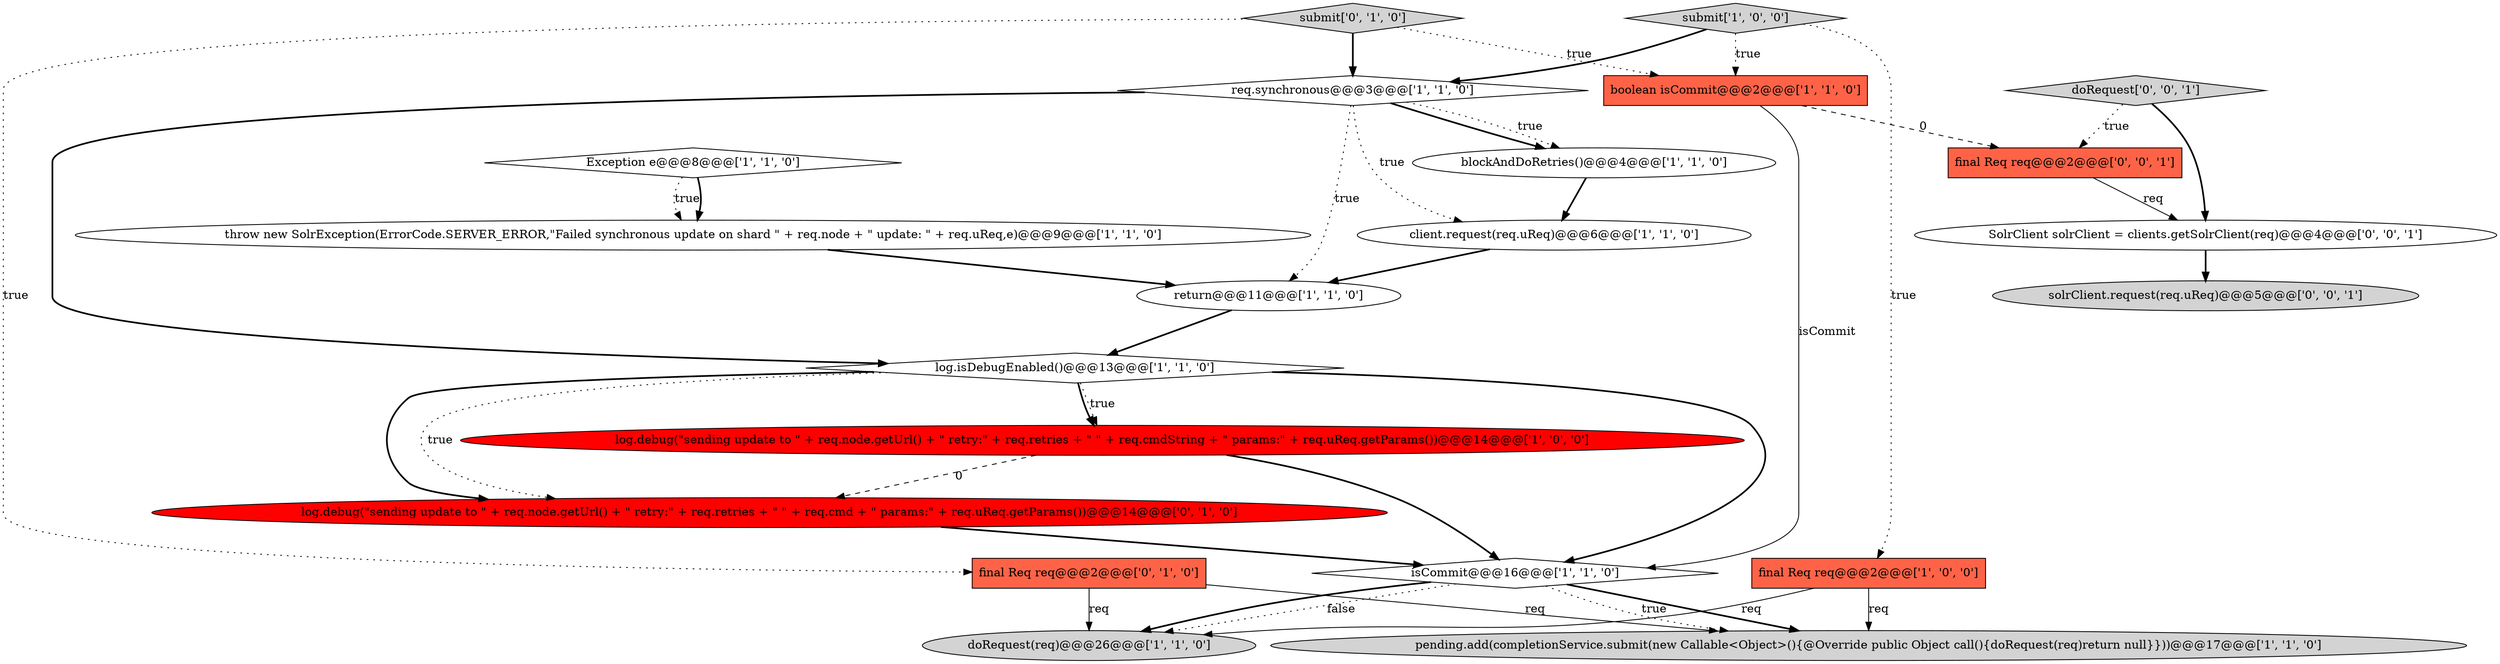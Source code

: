 digraph {
8 [style = filled, label = "blockAndDoRetries()@@@4@@@['1', '1', '0']", fillcolor = white, shape = ellipse image = "AAA0AAABBB1BBB"];
18 [style = filled, label = "doRequest['0', '0', '1']", fillcolor = lightgray, shape = diamond image = "AAA0AAABBB3BBB"];
11 [style = filled, label = "isCommit@@@16@@@['1', '1', '0']", fillcolor = white, shape = diamond image = "AAA0AAABBB1BBB"];
19 [style = filled, label = "SolrClient solrClient = clients.getSolrClient(req)@@@4@@@['0', '0', '1']", fillcolor = white, shape = ellipse image = "AAA0AAABBB3BBB"];
15 [style = filled, label = "log.debug(\"sending update to \" + req.node.getUrl() + \" retry:\" + req.retries + \" \" + req.cmd + \" params:\" + req.uReq.getParams())@@@14@@@['0', '1', '0']", fillcolor = red, shape = ellipse image = "AAA1AAABBB2BBB"];
1 [style = filled, label = "req.synchronous@@@3@@@['1', '1', '0']", fillcolor = white, shape = diamond image = "AAA0AAABBB1BBB"];
9 [style = filled, label = "client.request(req.uReq)@@@6@@@['1', '1', '0']", fillcolor = white, shape = ellipse image = "AAA0AAABBB1BBB"];
2 [style = filled, label = "doRequest(req)@@@26@@@['1', '1', '0']", fillcolor = lightgray, shape = ellipse image = "AAA0AAABBB1BBB"];
16 [style = filled, label = "submit['0', '1', '0']", fillcolor = lightgray, shape = diamond image = "AAA0AAABBB2BBB"];
20 [style = filled, label = "solrClient.request(req.uReq)@@@5@@@['0', '0', '1']", fillcolor = lightgray, shape = ellipse image = "AAA0AAABBB3BBB"];
6 [style = filled, label = "Exception e@@@8@@@['1', '1', '0']", fillcolor = white, shape = diamond image = "AAA0AAABBB1BBB"];
4 [style = filled, label = "log.isDebugEnabled()@@@13@@@['1', '1', '0']", fillcolor = white, shape = diamond image = "AAA0AAABBB1BBB"];
10 [style = filled, label = "boolean isCommit@@@2@@@['1', '1', '0']", fillcolor = tomato, shape = box image = "AAA0AAABBB1BBB"];
0 [style = filled, label = "pending.add(completionService.submit(new Callable<Object>(){@Override public Object call(){doRequest(req)return null}}))@@@17@@@['1', '1', '0']", fillcolor = lightgray, shape = ellipse image = "AAA0AAABBB1BBB"];
7 [style = filled, label = "return@@@11@@@['1', '1', '0']", fillcolor = white, shape = ellipse image = "AAA0AAABBB1BBB"];
13 [style = filled, label = "log.debug(\"sending update to \" + req.node.getUrl() + \" retry:\" + req.retries + \" \" + req.cmdString + \" params:\" + req.uReq.getParams())@@@14@@@['1', '0', '0']", fillcolor = red, shape = ellipse image = "AAA1AAABBB1BBB"];
14 [style = filled, label = "final Req req@@@2@@@['0', '1', '0']", fillcolor = tomato, shape = box image = "AAA0AAABBB2BBB"];
5 [style = filled, label = "submit['1', '0', '0']", fillcolor = lightgray, shape = diamond image = "AAA0AAABBB1BBB"];
12 [style = filled, label = "throw new SolrException(ErrorCode.SERVER_ERROR,\"Failed synchronous update on shard \" + req.node + \" update: \" + req.uReq,e)@@@9@@@['1', '1', '0']", fillcolor = white, shape = ellipse image = "AAA0AAABBB1BBB"];
17 [style = filled, label = "final Req req@@@2@@@['0', '0', '1']", fillcolor = tomato, shape = box image = "AAA0AAABBB3BBB"];
3 [style = filled, label = "final Req req@@@2@@@['1', '0', '0']", fillcolor = tomato, shape = box image = "AAA0AAABBB1BBB"];
17->19 [style = solid, label="req"];
1->4 [style = bold, label=""];
1->8 [style = bold, label=""];
5->10 [style = dotted, label="true"];
14->0 [style = solid, label="req"];
19->20 [style = bold, label=""];
14->2 [style = solid, label="req"];
4->13 [style = bold, label=""];
11->2 [style = dotted, label="false"];
4->15 [style = bold, label=""];
18->19 [style = bold, label=""];
4->15 [style = dotted, label="true"];
7->4 [style = bold, label=""];
5->3 [style = dotted, label="true"];
9->7 [style = bold, label=""];
13->11 [style = bold, label=""];
16->10 [style = dotted, label="true"];
13->15 [style = dashed, label="0"];
12->7 [style = bold, label=""];
11->2 [style = bold, label=""];
1->7 [style = dotted, label="true"];
4->13 [style = dotted, label="true"];
5->1 [style = bold, label=""];
11->0 [style = bold, label=""];
15->11 [style = bold, label=""];
16->1 [style = bold, label=""];
3->2 [style = solid, label="req"];
11->0 [style = dotted, label="true"];
1->9 [style = dotted, label="true"];
16->14 [style = dotted, label="true"];
1->8 [style = dotted, label="true"];
8->9 [style = bold, label=""];
10->17 [style = dashed, label="0"];
6->12 [style = dotted, label="true"];
18->17 [style = dotted, label="true"];
4->11 [style = bold, label=""];
3->0 [style = solid, label="req"];
10->11 [style = solid, label="isCommit"];
6->12 [style = bold, label=""];
}
